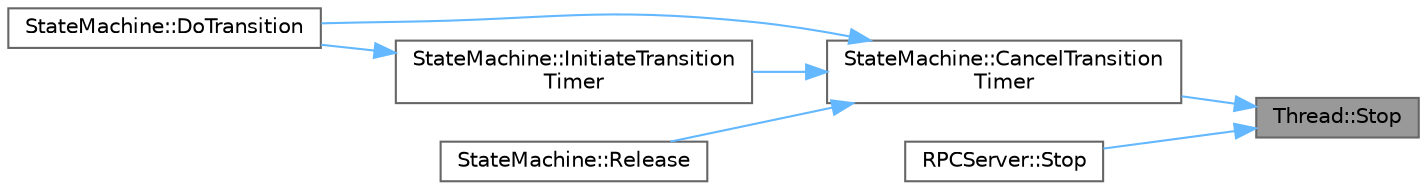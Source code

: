 digraph "Thread::Stop"
{
 // LATEX_PDF_SIZE
  bgcolor="transparent";
  edge [fontname=Helvetica,fontsize=10,labelfontname=Helvetica,labelfontsize=10];
  node [fontname=Helvetica,fontsize=10,shape=box,height=0.2,width=0.4];
  rankdir="RL";
  Node1 [id="Node000001",label="Thread::Stop",height=0.2,width=0.4,color="gray40", fillcolor="grey60", style="filled", fontcolor="black",tooltip=" "];
  Node1 -> Node2 [id="edge1_Node000001_Node000002",dir="back",color="steelblue1",style="solid",tooltip=" "];
  Node2 [id="Node000002",label="StateMachine::CancelTransition\lTimer",height=0.2,width=0.4,color="grey40", fillcolor="white", style="filled",URL="$class_state_machine.html#a0fb3b2d1e0daeeacac4edee9d85d033d",tooltip=" "];
  Node2 -> Node3 [id="edge2_Node000002_Node000003",dir="back",color="steelblue1",style="solid",tooltip=" "];
  Node3 [id="Node000003",label="StateMachine::DoTransition",height=0.2,width=0.4,color="grey40", fillcolor="white", style="filled",URL="$class_state_machine.html#ae5864f2f840fca87e1d3229703f681fb",tooltip="Executes the given transition on the current state."];
  Node2 -> Node4 [id="edge3_Node000002_Node000004",dir="back",color="steelblue1",style="solid",tooltip=" "];
  Node4 [id="Node000004",label="StateMachine::InitiateTransition\lTimer",height=0.2,width=0.4,color="grey40", fillcolor="white", style="filled",URL="$class_state_machine.html#aa96ba26b9aff8774aacb302af3dd7fe8",tooltip="Clears the current transition timer (timeout) if any, then sets a new transition timer to the the giv..."];
  Node4 -> Node3 [id="edge4_Node000004_Node000003",dir="back",color="steelblue1",style="solid",tooltip=" "];
  Node2 -> Node5 [id="edge5_Node000002_Node000005",dir="back",color="steelblue1",style="solid",tooltip=" "];
  Node5 [id="Node000005",label="StateMachine::Release",height=0.2,width=0.4,color="grey40", fillcolor="white", style="filled",URL="$class_state_machine.html#a8295262a91454cd9b54aebbd8573cf08",tooltip="Stops the state machine's context pending threads, then mark the state machine as exiting so the garb..."];
  Node1 -> Node6 [id="edge6_Node000001_Node000006",dir="back",color="steelblue1",style="solid",tooltip=" "];
  Node6 [id="Node000006",label="RPCServer::Stop",height=0.2,width=0.4,color="grey40", fillcolor="white", style="filled",URL="$class_r_p_c_server.html#afa561558cb0ceafb0556c4fd34e44683",tooltip="Stops the associated transport."];
}
